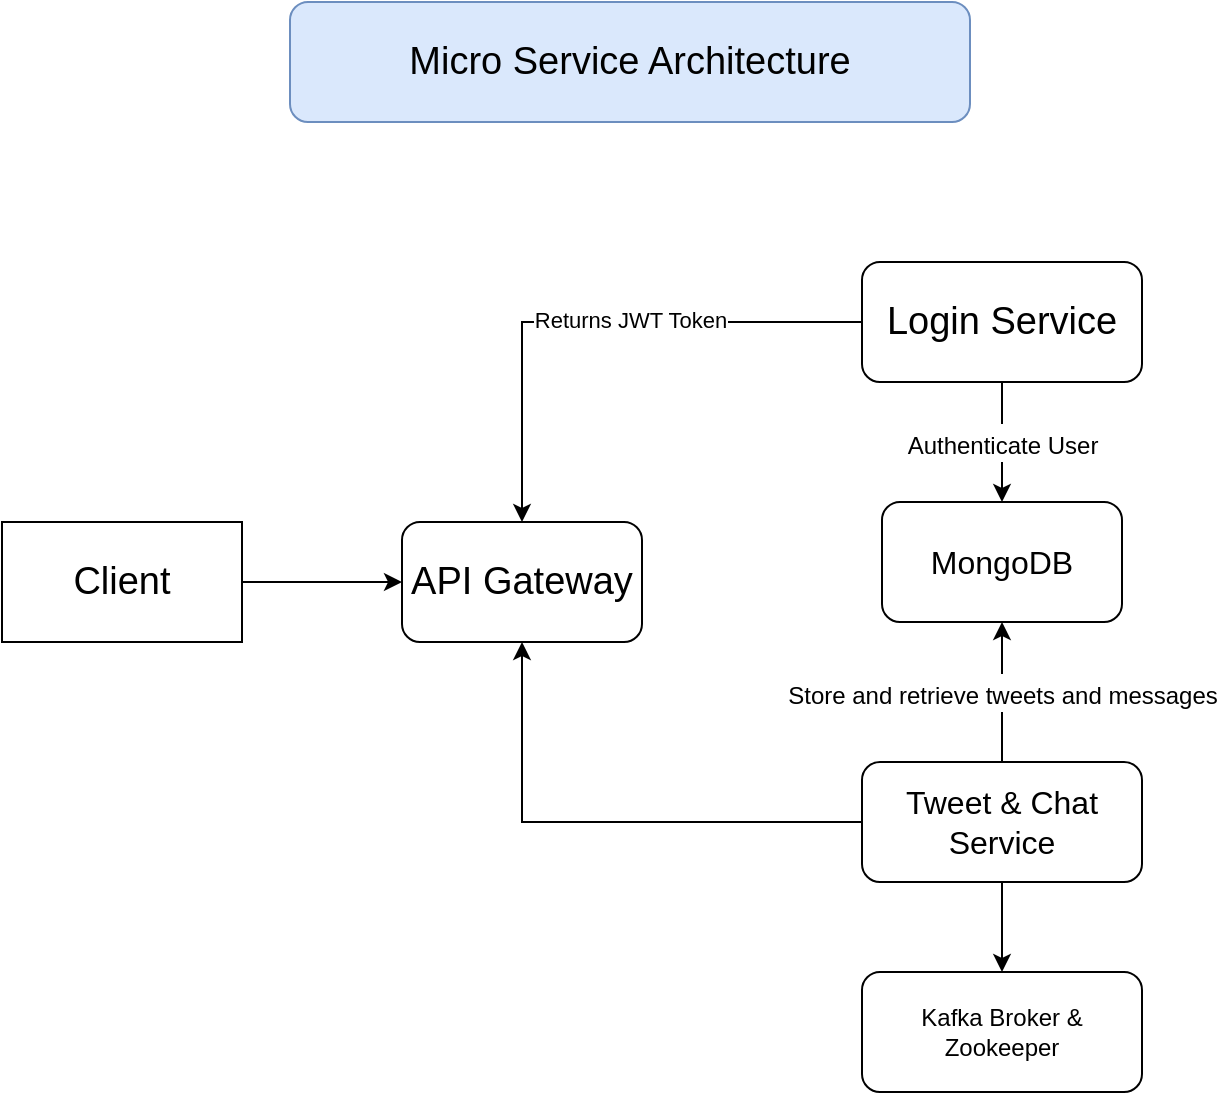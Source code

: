 <mxfile version="20.0.2" type="github">
  <diagram id="VWNeYOyXNQ5eoOPb-z_D" name="Page-1">
    <mxGraphModel dx="1342" dy="773" grid="1" gridSize="10" guides="1" tooltips="1" connect="1" arrows="1" fold="1" page="1" pageScale="1" pageWidth="827" pageHeight="1169" math="0" shadow="0">
      <root>
        <mxCell id="0" />
        <mxCell id="1" parent="0" />
        <mxCell id="PSvwiCBbMOOz6akU89Iw-1" value="&lt;font style=&quot;font-size: 19px;&quot;&gt;Micro Service Architecture&lt;/font&gt;" style="rounded=1;whiteSpace=wrap;html=1;fillColor=#dae8fc;strokeColor=#6c8ebf;" vertex="1" parent="1">
          <mxGeometry x="244" y="40" width="340" height="60" as="geometry" />
        </mxCell>
        <mxCell id="PSvwiCBbMOOz6akU89Iw-4" style="edgeStyle=orthogonalEdgeStyle;rounded=0;orthogonalLoop=1;jettySize=auto;html=1;fontSize=19;" edge="1" parent="1" source="PSvwiCBbMOOz6akU89Iw-2" target="PSvwiCBbMOOz6akU89Iw-3">
          <mxGeometry relative="1" as="geometry" />
        </mxCell>
        <mxCell id="PSvwiCBbMOOz6akU89Iw-2" value="Client" style="rounded=0;whiteSpace=wrap;html=1;fontSize=19;" vertex="1" parent="1">
          <mxGeometry x="100" y="300" width="120" height="60" as="geometry" />
        </mxCell>
        <mxCell id="PSvwiCBbMOOz6akU89Iw-3" value="API Gateway" style="rounded=1;whiteSpace=wrap;html=1;fontSize=19;" vertex="1" parent="1">
          <mxGeometry x="300" y="300" width="120" height="60" as="geometry" />
        </mxCell>
        <mxCell id="PSvwiCBbMOOz6akU89Iw-6" style="edgeStyle=orthogonalEdgeStyle;rounded=0;orthogonalLoop=1;jettySize=auto;html=1;entryX=0.5;entryY=0;entryDx=0;entryDy=0;fontSize=19;" edge="1" parent="1" source="PSvwiCBbMOOz6akU89Iw-5" target="PSvwiCBbMOOz6akU89Iw-3">
          <mxGeometry relative="1" as="geometry" />
        </mxCell>
        <mxCell id="PSvwiCBbMOOz6akU89Iw-7" value="&lt;font style=&quot;font-size: 11px;&quot;&gt;Returns JWT Token&lt;/font&gt;" style="edgeLabel;html=1;align=center;verticalAlign=middle;resizable=0;points=[];fontSize=19;" vertex="1" connectable="0" parent="PSvwiCBbMOOz6akU89Iw-6">
          <mxGeometry x="0.118" y="-3" relative="1" as="geometry">
            <mxPoint x="35" as="offset" />
          </mxGeometry>
        </mxCell>
        <mxCell id="PSvwiCBbMOOz6akU89Iw-12" value="&lt;font style=&quot;font-size: 12px;&quot;&gt;Authenticate User&lt;/font&gt;" style="edgeStyle=orthogonalEdgeStyle;rounded=0;orthogonalLoop=1;jettySize=auto;html=1;entryX=0.5;entryY=0;entryDx=0;entryDy=0;fontSize=16;" edge="1" parent="1" source="PSvwiCBbMOOz6akU89Iw-5" target="PSvwiCBbMOOz6akU89Iw-11">
          <mxGeometry relative="1" as="geometry">
            <Array as="points">
              <mxPoint x="600" y="260" />
              <mxPoint x="600" y="260" />
            </Array>
          </mxGeometry>
        </mxCell>
        <mxCell id="PSvwiCBbMOOz6akU89Iw-5" value="Login Service" style="rounded=1;whiteSpace=wrap;html=1;fontSize=19;" vertex="1" parent="1">
          <mxGeometry x="530" y="170" width="140" height="60" as="geometry" />
        </mxCell>
        <mxCell id="PSvwiCBbMOOz6akU89Iw-10" style="edgeStyle=orthogonalEdgeStyle;rounded=0;orthogonalLoop=1;jettySize=auto;html=1;entryX=0.5;entryY=1;entryDx=0;entryDy=0;fontSize=11;" edge="1" parent="1" source="PSvwiCBbMOOz6akU89Iw-8" target="PSvwiCBbMOOz6akU89Iw-3">
          <mxGeometry relative="1" as="geometry" />
        </mxCell>
        <mxCell id="PSvwiCBbMOOz6akU89Iw-13" value="&lt;font style=&quot;font-size: 12px;&quot;&gt;Store and retrieve tweets and messages&lt;/font&gt;" style="edgeStyle=orthogonalEdgeStyle;rounded=0;orthogonalLoop=1;jettySize=auto;html=1;fontSize=16;" edge="1" parent="1" source="PSvwiCBbMOOz6akU89Iw-8" target="PSvwiCBbMOOz6akU89Iw-11">
          <mxGeometry relative="1" as="geometry" />
        </mxCell>
        <mxCell id="PSvwiCBbMOOz6akU89Iw-15" style="edgeStyle=orthogonalEdgeStyle;rounded=0;orthogonalLoop=1;jettySize=auto;html=1;entryX=0.5;entryY=0;entryDx=0;entryDy=0;fontSize=12;" edge="1" parent="1" source="PSvwiCBbMOOz6akU89Iw-8" target="PSvwiCBbMOOz6akU89Iw-14">
          <mxGeometry relative="1" as="geometry" />
        </mxCell>
        <mxCell id="PSvwiCBbMOOz6akU89Iw-8" value="&lt;font style=&quot;font-size: 16px;&quot;&gt;Tweet &amp;amp; Chat Service&lt;/font&gt;" style="rounded=1;whiteSpace=wrap;html=1;fontSize=11;" vertex="1" parent="1">
          <mxGeometry x="530" y="420" width="140" height="60" as="geometry" />
        </mxCell>
        <mxCell id="PSvwiCBbMOOz6akU89Iw-11" value="MongoDB" style="rounded=1;whiteSpace=wrap;html=1;fontSize=16;" vertex="1" parent="1">
          <mxGeometry x="540" y="290" width="120" height="60" as="geometry" />
        </mxCell>
        <mxCell id="PSvwiCBbMOOz6akU89Iw-14" value="Kafka Broker &amp;amp; Zookeeper" style="rounded=1;whiteSpace=wrap;html=1;fontSize=12;" vertex="1" parent="1">
          <mxGeometry x="530" y="525" width="140" height="60" as="geometry" />
        </mxCell>
      </root>
    </mxGraphModel>
  </diagram>
</mxfile>
